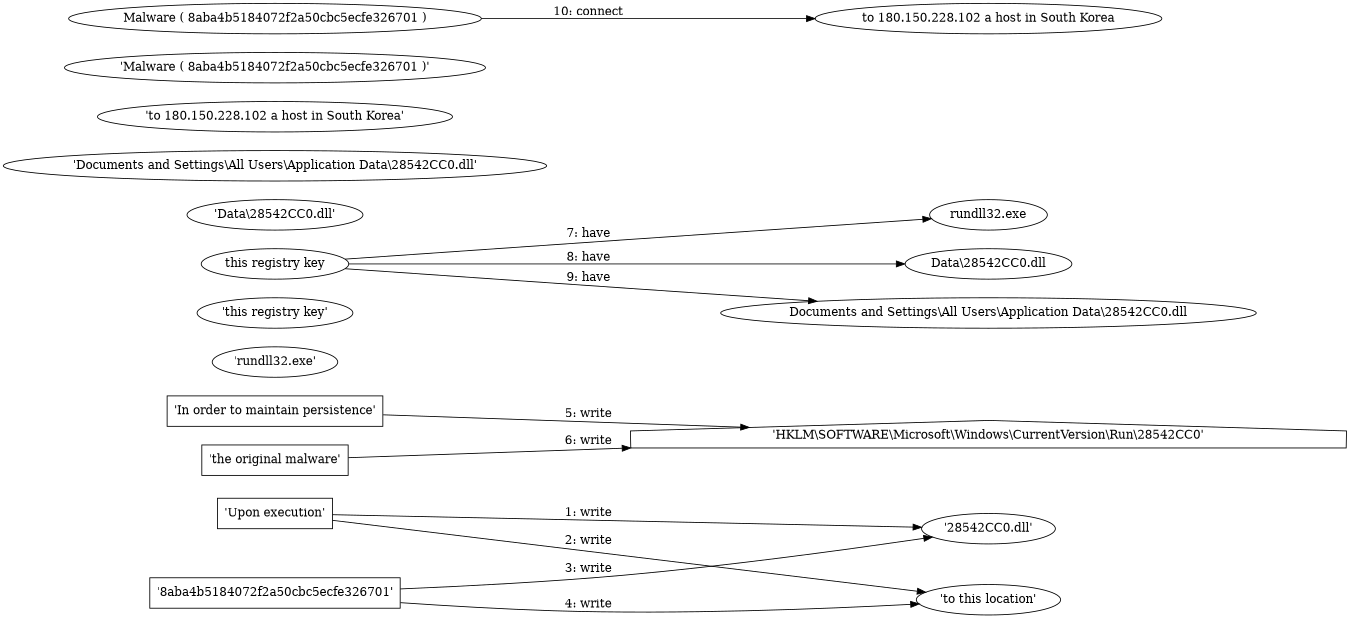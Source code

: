 digraph "DeputyDog.dot" {
rankdir="LR"
size="9"
fixedsize="false"
splines="true"
nodesep=0.3
ranksep=0
fontsize=10
overlap="scalexy"
engine= "neato"
	"'28542CC0.dll'" [node_type=file shape=ellipse]
	"'Upon execution'" [node_type=Process shape=box]
	"'Upon execution'" -> "'28542CC0.dll'" [label="1: write"]
	"'to this location'" [node_type=file shape=ellipse]
	"'Upon execution'" [node_type=Process shape=box]
	"'Upon execution'" -> "'to this location'" [label="2: write"]
	"'28542CC0.dll'" [node_type=file shape=ellipse]
	"'8aba4b5184072f2a50cbc5ecfe326701'" [node_type=Process shape=box]
	"'8aba4b5184072f2a50cbc5ecfe326701'" -> "'28542CC0.dll'" [label="3: write"]
	"'to this location'" [node_type=file shape=ellipse]
	"'8aba4b5184072f2a50cbc5ecfe326701'" [node_type=Process shape=box]
	"'8aba4b5184072f2a50cbc5ecfe326701'" -> "'to this location'" [label="4: write"]
	"'HKLM\\SOFTWARE\\Microsoft\\Windows\\CurrentVersion\\Run\\28542CC0'" [node_type=registry shape=house]
	"'In order to maintain persistence'" [node_type=Process shape=box]
	"'In order to maintain persistence'" -> "'HKLM\\SOFTWARE\\Microsoft\\Windows\\CurrentVersion\\Run\\28542CC0'" [label="5: write"]
	"'HKLM\\SOFTWARE\\Microsoft\\Windows\\CurrentVersion\\Run\\28542CC0'" [node_type=registry shape=house]
	"'the original malware'" [node_type=Process shape=box]
	"'the original malware'" -> "'HKLM\\SOFTWARE\\Microsoft\\Windows\\CurrentVersion\\Run\\28542CC0'" [label="6: write"]
	"'rundll32.exe'" [node_type=file shape=ellipse]
	"'this registry key'" [node_type=file shape=ellipse]
	"this registry key" -> "rundll32.exe" [label="7: have"]
	"'Data\\28542CC0.dll'" [node_type=file shape=ellipse]
	"'this registry key'" [node_type=file shape=ellipse]
	"this registry key" -> "Data\\28542CC0.dll" [label="8: have"]
	"'Documents and Settings\\All Users\\Application Data\\28542CC0.dll'" [node_type=file shape=ellipse]
	"'this registry key'" [node_type=file shape=ellipse]
	"this registry key" -> "Documents and Settings\\All Users\\Application Data\\28542CC0.dll" [label="9: have"]
	"'to 180.150.228.102 a host in South Korea'" [node_type=file shape=ellipse]
	"'Malware ( 8aba4b5184072f2a50cbc5ecfe326701 )'" [node_type=file shape=ellipse]
	"Malware ( 8aba4b5184072f2a50cbc5ecfe326701 )" -> "to 180.150.228.102 a host in South Korea" [label="10: connect"]
}
